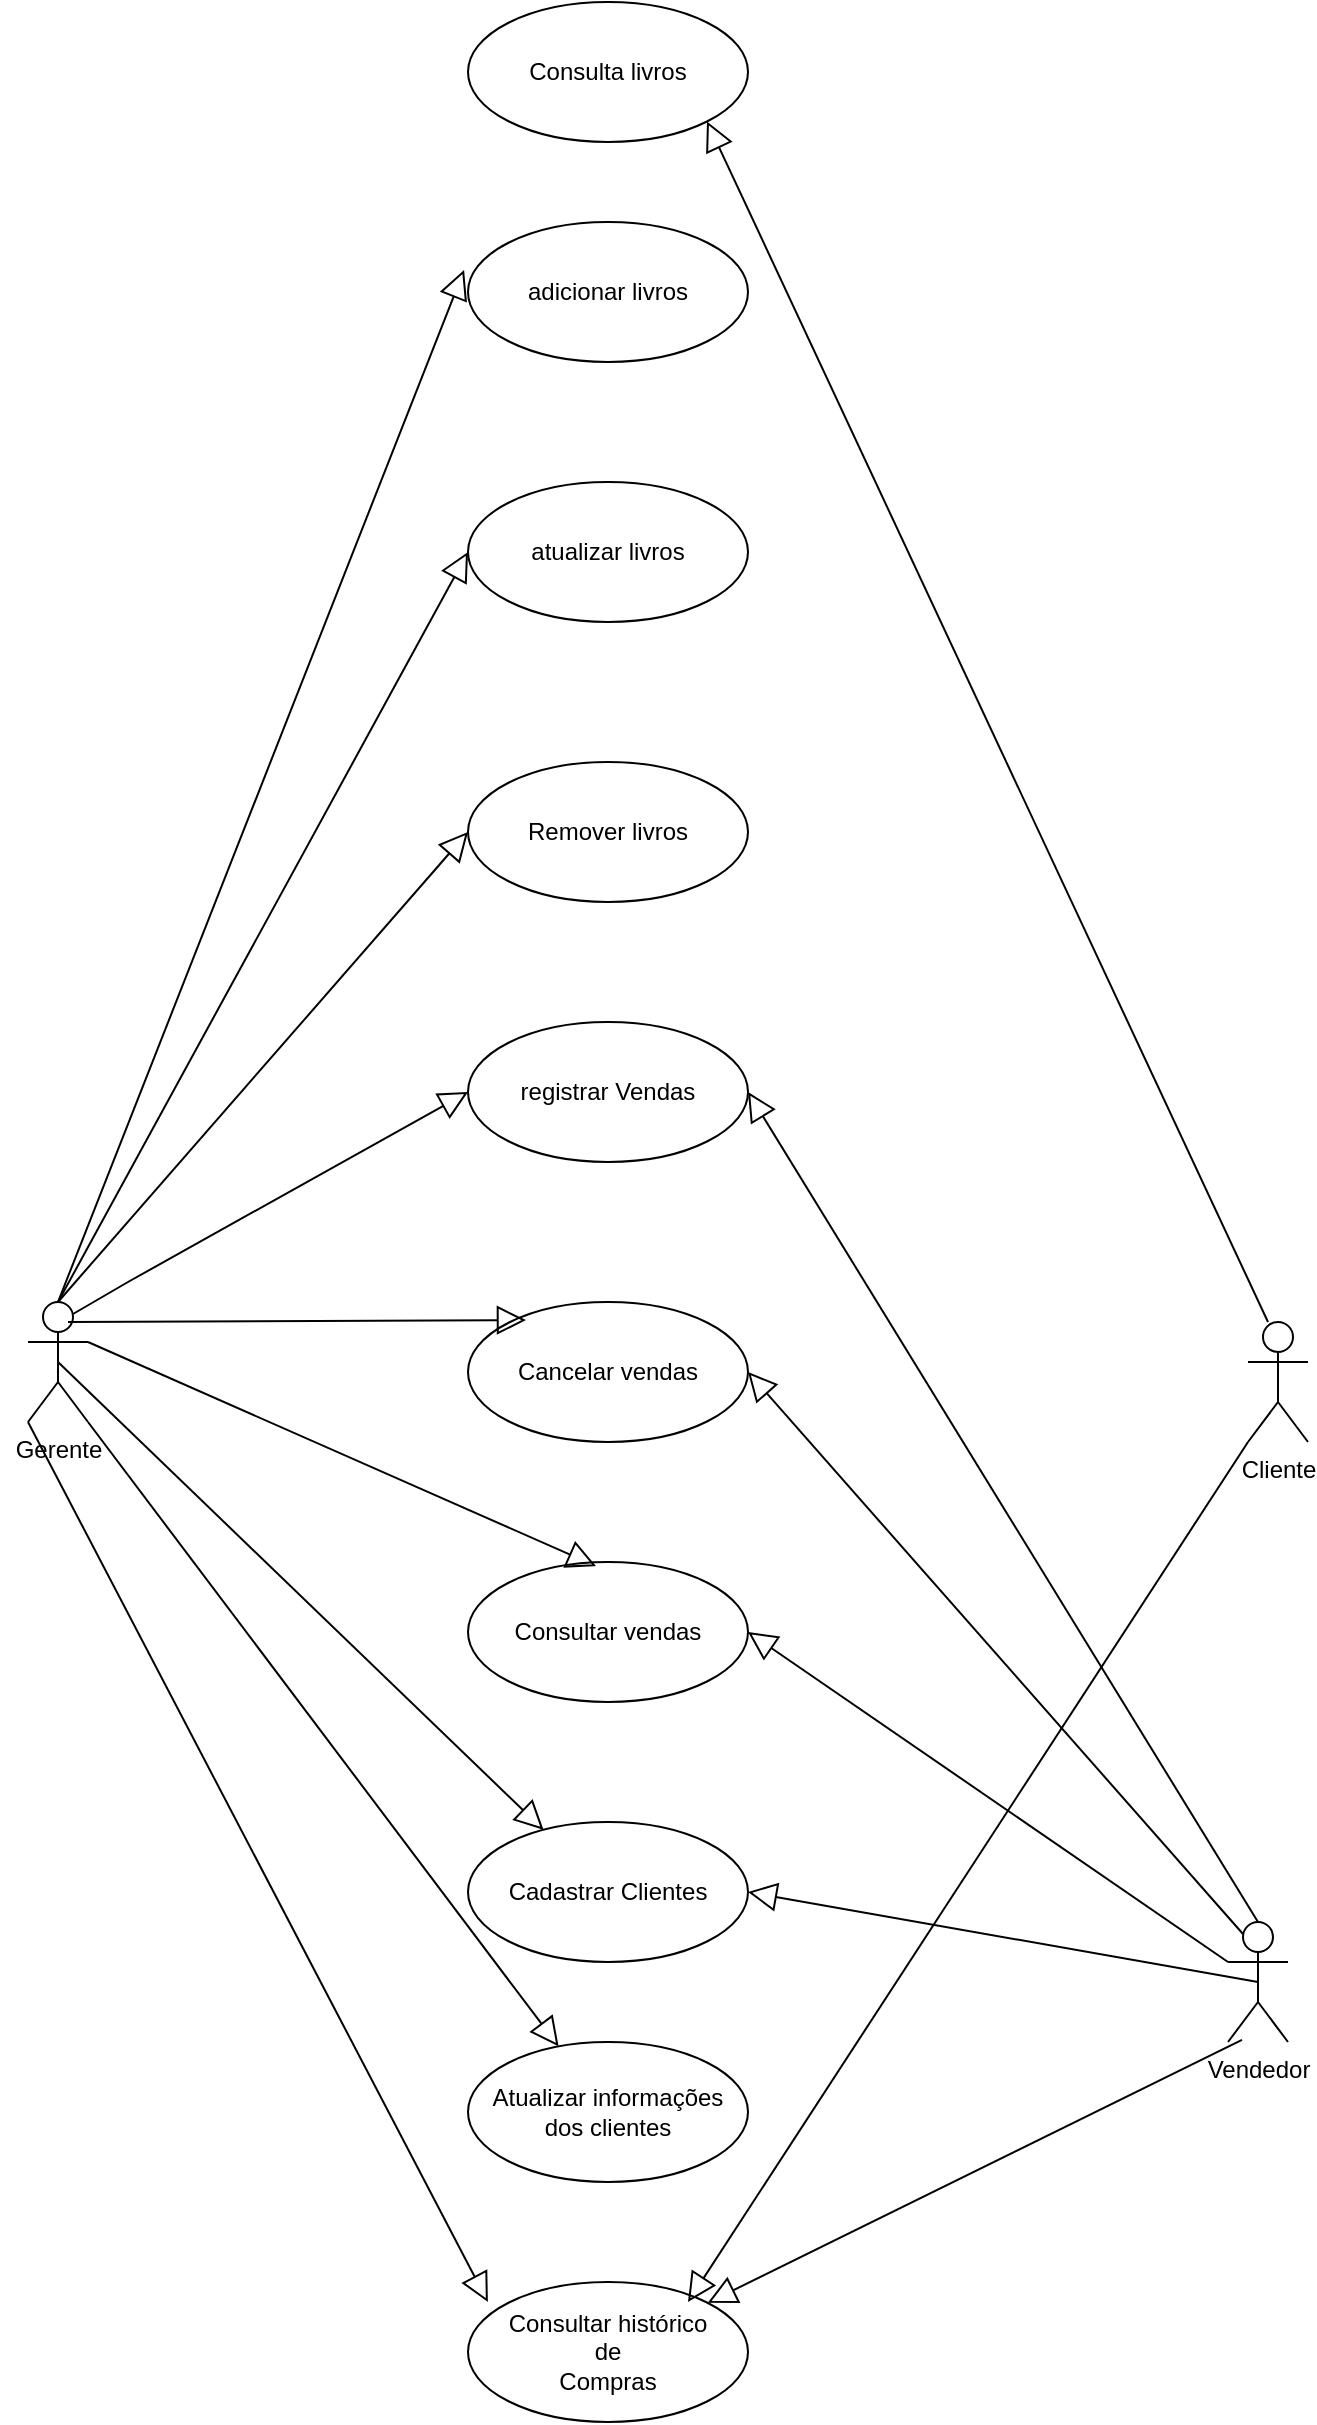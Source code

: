 <mxfile version="24.3.1" type="github">
  <diagram name="Página-1" id="kwLtOtwFoIAKwN4g_zOw">
    <mxGraphModel dx="1120" dy="1595" grid="1" gridSize="10" guides="1" tooltips="1" connect="1" arrows="1" fold="1" page="1" pageScale="1" pageWidth="827" pageHeight="1169" math="0" shadow="0">
      <root>
        <mxCell id="0" />
        <mxCell id="1" parent="0" />
        <mxCell id="CIaDpzLTPKFZsKQMV0aU-1" value="Gerente" style="shape=umlActor;html=1;verticalLabelPosition=bottom;verticalAlign=top;align=center;" vertex="1" parent="1">
          <mxGeometry x="100" y="590" width="30" height="60" as="geometry" />
        </mxCell>
        <mxCell id="CIaDpzLTPKFZsKQMV0aU-2" value="Cliente" style="shape=umlActor;html=1;verticalLabelPosition=bottom;verticalAlign=top;align=center;" vertex="1" parent="1">
          <mxGeometry x="710" y="600" width="30" height="60" as="geometry" />
        </mxCell>
        <mxCell id="CIaDpzLTPKFZsKQMV0aU-3" value="Vendedor" style="shape=umlActor;html=1;verticalLabelPosition=bottom;verticalAlign=top;align=center;" vertex="1" parent="1">
          <mxGeometry x="700" y="900" width="30" height="60" as="geometry" />
        </mxCell>
        <mxCell id="CIaDpzLTPKFZsKQMV0aU-5" value="adicionar livros" style="ellipse;whiteSpace=wrap;html=1;" vertex="1" parent="1">
          <mxGeometry x="320" y="50" width="140" height="70" as="geometry" />
        </mxCell>
        <mxCell id="CIaDpzLTPKFZsKQMV0aU-6" value="atualizar livros" style="ellipse;whiteSpace=wrap;html=1;" vertex="1" parent="1">
          <mxGeometry x="320" y="180" width="140" height="70" as="geometry" />
        </mxCell>
        <mxCell id="CIaDpzLTPKFZsKQMV0aU-7" value="Remover livros" style="ellipse;whiteSpace=wrap;html=1;" vertex="1" parent="1">
          <mxGeometry x="320" y="320" width="140" height="70" as="geometry" />
        </mxCell>
        <mxCell id="CIaDpzLTPKFZsKQMV0aU-10" value="registrar Vendas" style="ellipse;whiteSpace=wrap;html=1;" vertex="1" parent="1">
          <mxGeometry x="320" y="450" width="140" height="70" as="geometry" />
        </mxCell>
        <mxCell id="CIaDpzLTPKFZsKQMV0aU-11" value="Cancelar vendas" style="ellipse;whiteSpace=wrap;html=1;" vertex="1" parent="1">
          <mxGeometry x="320" y="590" width="140" height="70" as="geometry" />
        </mxCell>
        <mxCell id="CIaDpzLTPKFZsKQMV0aU-14" value="Consultar vendas" style="ellipse;whiteSpace=wrap;html=1;" vertex="1" parent="1">
          <mxGeometry x="320" y="720" width="140" height="70" as="geometry" />
        </mxCell>
        <mxCell id="CIaDpzLTPKFZsKQMV0aU-15" value="Cadastrar Clientes" style="ellipse;whiteSpace=wrap;html=1;" vertex="1" parent="1">
          <mxGeometry x="320" y="850" width="140" height="70" as="geometry" />
        </mxCell>
        <mxCell id="CIaDpzLTPKFZsKQMV0aU-16" value="Atualizar informações dos clientes" style="ellipse;whiteSpace=wrap;html=1;" vertex="1" parent="1">
          <mxGeometry x="320" y="960" width="140" height="70" as="geometry" />
        </mxCell>
        <mxCell id="CIaDpzLTPKFZsKQMV0aU-17" value="Consultar histórico&lt;div&gt;de&lt;/div&gt;&lt;div&gt;Compras&lt;/div&gt;" style="ellipse;whiteSpace=wrap;html=1;" vertex="1" parent="1">
          <mxGeometry x="320" y="1080" width="140" height="70" as="geometry" />
        </mxCell>
        <mxCell id="CIaDpzLTPKFZsKQMV0aU-23" value="" style="edgeStyle=none;html=1;endArrow=block;endFill=0;endSize=12;verticalAlign=bottom;rounded=0;entryX=0;entryY=0.5;entryDx=0;entryDy=0;exitX=0.5;exitY=0;exitDx=0;exitDy=0;exitPerimeter=0;" edge="1" parent="1" source="CIaDpzLTPKFZsKQMV0aU-1" target="CIaDpzLTPKFZsKQMV0aU-7">
          <mxGeometry width="160" relative="1" as="geometry">
            <mxPoint x="150" y="590" as="sourcePoint" />
            <mxPoint x="310" y="590" as="targetPoint" />
          </mxGeometry>
        </mxCell>
        <mxCell id="CIaDpzLTPKFZsKQMV0aU-24" value="" style="edgeStyle=none;html=1;endArrow=block;endFill=0;endSize=12;verticalAlign=bottom;rounded=0;entryX=0;entryY=0.5;entryDx=0;entryDy=0;exitX=0.75;exitY=0.1;exitDx=0;exitDy=0;exitPerimeter=0;" edge="1" parent="1" source="CIaDpzLTPKFZsKQMV0aU-1" target="CIaDpzLTPKFZsKQMV0aU-10">
          <mxGeometry width="160" relative="1" as="geometry">
            <mxPoint x="120" y="599" as="sourcePoint" />
            <mxPoint x="280" y="599" as="targetPoint" />
            <Array as="points">
              <mxPoint x="150" y="580" />
            </Array>
          </mxGeometry>
        </mxCell>
        <mxCell id="CIaDpzLTPKFZsKQMV0aU-26" value="" style="edgeStyle=none;html=1;endArrow=block;endFill=0;endSize=12;verticalAlign=bottom;rounded=0;entryX=0.207;entryY=0.129;entryDx=0;entryDy=0;entryPerimeter=0;" edge="1" parent="1" target="CIaDpzLTPKFZsKQMV0aU-11">
          <mxGeometry width="160" relative="1" as="geometry">
            <mxPoint x="120" y="600" as="sourcePoint" />
            <mxPoint x="280" y="600" as="targetPoint" />
          </mxGeometry>
        </mxCell>
        <mxCell id="CIaDpzLTPKFZsKQMV0aU-27" value="" style="edgeStyle=none;html=1;endArrow=block;endFill=0;endSize=12;verticalAlign=bottom;rounded=0;entryX=1;entryY=0.5;entryDx=0;entryDy=0;exitX=0.5;exitY=0;exitDx=0;exitDy=0;exitPerimeter=0;" edge="1" parent="1" source="CIaDpzLTPKFZsKQMV0aU-3" target="CIaDpzLTPKFZsKQMV0aU-10">
          <mxGeometry width="160" relative="1" as="geometry">
            <mxPoint x="540" y="830" as="sourcePoint" />
            <mxPoint x="700" y="830" as="targetPoint" />
          </mxGeometry>
        </mxCell>
        <mxCell id="CIaDpzLTPKFZsKQMV0aU-28" value="" style="edgeStyle=none;html=1;endArrow=block;endFill=0;endSize=12;verticalAlign=bottom;rounded=0;exitX=0.5;exitY=0;exitDx=0;exitDy=0;exitPerimeter=0;entryX=0;entryY=0.5;entryDx=0;entryDy=0;" edge="1" parent="1" source="CIaDpzLTPKFZsKQMV0aU-1" target="CIaDpzLTPKFZsKQMV0aU-6">
          <mxGeometry width="160" relative="1" as="geometry">
            <mxPoint x="110" y="580" as="sourcePoint" />
            <mxPoint x="140" y="400" as="targetPoint" />
          </mxGeometry>
        </mxCell>
        <mxCell id="CIaDpzLTPKFZsKQMV0aU-29" value="" style="edgeStyle=none;html=1;endArrow=block;endFill=0;endSize=12;verticalAlign=bottom;rounded=0;exitX=0.5;exitY=0;exitDx=0;exitDy=0;exitPerimeter=0;entryX=-0.014;entryY=0.343;entryDx=0;entryDy=0;entryPerimeter=0;" edge="1" parent="1" source="CIaDpzLTPKFZsKQMV0aU-1" target="CIaDpzLTPKFZsKQMV0aU-5">
          <mxGeometry width="160" relative="1" as="geometry">
            <mxPoint x="60" y="360" as="sourcePoint" />
            <mxPoint x="220" y="360" as="targetPoint" />
          </mxGeometry>
        </mxCell>
        <mxCell id="CIaDpzLTPKFZsKQMV0aU-30" value="" style="edgeStyle=none;html=1;endArrow=block;endFill=0;endSize=12;verticalAlign=bottom;rounded=0;entryX=1;entryY=0.5;entryDx=0;entryDy=0;exitX=0.25;exitY=0.1;exitDx=0;exitDy=0;exitPerimeter=0;" edge="1" parent="1" source="CIaDpzLTPKFZsKQMV0aU-3" target="CIaDpzLTPKFZsKQMV0aU-11">
          <mxGeometry width="160" relative="1" as="geometry">
            <mxPoint x="450" y="700" as="sourcePoint" />
            <mxPoint x="610" y="700" as="targetPoint" />
          </mxGeometry>
        </mxCell>
        <mxCell id="CIaDpzLTPKFZsKQMV0aU-31" value="" style="edgeStyle=none;html=1;endArrow=block;endFill=0;endSize=12;verticalAlign=bottom;rounded=0;entryX=1;entryY=0.5;entryDx=0;entryDy=0;exitX=0;exitY=0.333;exitDx=0;exitDy=0;exitPerimeter=0;" edge="1" parent="1" source="CIaDpzLTPKFZsKQMV0aU-3" target="CIaDpzLTPKFZsKQMV0aU-14">
          <mxGeometry width="160" relative="1" as="geometry">
            <mxPoint x="450" y="870" as="sourcePoint" />
            <mxPoint x="610" y="870" as="targetPoint" />
          </mxGeometry>
        </mxCell>
        <mxCell id="CIaDpzLTPKFZsKQMV0aU-32" value="" style="edgeStyle=none;html=1;endArrow=block;endFill=0;endSize=12;verticalAlign=bottom;rounded=0;entryX=1;entryY=0.5;entryDx=0;entryDy=0;exitX=0.5;exitY=0.5;exitDx=0;exitDy=0;exitPerimeter=0;" edge="1" parent="1" source="CIaDpzLTPKFZsKQMV0aU-3" target="CIaDpzLTPKFZsKQMV0aU-15">
          <mxGeometry width="160" relative="1" as="geometry">
            <mxPoint x="570" y="980" as="sourcePoint" />
            <mxPoint x="730" y="980" as="targetPoint" />
          </mxGeometry>
        </mxCell>
        <mxCell id="CIaDpzLTPKFZsKQMV0aU-33" value="" style="edgeStyle=none;html=1;endArrow=block;endFill=0;endSize=12;verticalAlign=bottom;rounded=0;exitX=0.233;exitY=0.983;exitDx=0;exitDy=0;exitPerimeter=0;" edge="1" parent="1" source="CIaDpzLTPKFZsKQMV0aU-3" target="CIaDpzLTPKFZsKQMV0aU-17">
          <mxGeometry width="160" relative="1" as="geometry">
            <mxPoint x="540" y="1040" as="sourcePoint" />
            <mxPoint x="700" y="1040" as="targetPoint" />
          </mxGeometry>
        </mxCell>
        <mxCell id="CIaDpzLTPKFZsKQMV0aU-34" value="Consulta livros" style="ellipse;whiteSpace=wrap;html=1;" vertex="1" parent="1">
          <mxGeometry x="320" y="-60" width="140" height="70" as="geometry" />
        </mxCell>
        <mxCell id="CIaDpzLTPKFZsKQMV0aU-35" value="" style="edgeStyle=none;html=1;endArrow=block;endFill=0;endSize=12;verticalAlign=bottom;rounded=0;entryX=1;entryY=1;entryDx=0;entryDy=0;" edge="1" parent="1" target="CIaDpzLTPKFZsKQMV0aU-34">
          <mxGeometry width="160" relative="1" as="geometry">
            <mxPoint x="720" y="600" as="sourcePoint" />
            <mxPoint x="880" y="600" as="targetPoint" />
          </mxGeometry>
        </mxCell>
        <mxCell id="CIaDpzLTPKFZsKQMV0aU-36" value="" style="edgeStyle=none;html=1;endArrow=block;endFill=0;endSize=12;verticalAlign=bottom;rounded=0;exitX=0;exitY=1;exitDx=0;exitDy=0;exitPerimeter=0;" edge="1" parent="1" source="CIaDpzLTPKFZsKQMV0aU-2">
          <mxGeometry width="160" relative="1" as="geometry">
            <mxPoint x="650" y="710" as="sourcePoint" />
            <mxPoint x="430" y="1090" as="targetPoint" />
          </mxGeometry>
        </mxCell>
        <mxCell id="CIaDpzLTPKFZsKQMV0aU-37" value="" style="edgeStyle=none;html=1;endArrow=block;endFill=0;endSize=12;verticalAlign=bottom;rounded=0;entryX=0.457;entryY=0.029;entryDx=0;entryDy=0;entryPerimeter=0;" edge="1" parent="1" target="CIaDpzLTPKFZsKQMV0aU-14">
          <mxGeometry width="160" relative="1" as="geometry">
            <mxPoint x="130" y="610" as="sourcePoint" />
            <mxPoint x="340" y="690" as="targetPoint" />
          </mxGeometry>
        </mxCell>
        <mxCell id="CIaDpzLTPKFZsKQMV0aU-38" value="" style="edgeStyle=none;html=1;endArrow=block;endFill=0;endSize=12;verticalAlign=bottom;rounded=0;exitX=0.5;exitY=0.5;exitDx=0;exitDy=0;exitPerimeter=0;" edge="1" parent="1" source="CIaDpzLTPKFZsKQMV0aU-1" target="CIaDpzLTPKFZsKQMV0aU-15">
          <mxGeometry width="160" relative="1" as="geometry">
            <mxPoint x="150" y="710" as="sourcePoint" />
            <mxPoint x="310" y="710" as="targetPoint" />
          </mxGeometry>
        </mxCell>
        <mxCell id="CIaDpzLTPKFZsKQMV0aU-39" value="" style="edgeStyle=none;html=1;endArrow=block;endFill=0;endSize=12;verticalAlign=bottom;rounded=0;exitX=1;exitY=1;exitDx=0;exitDy=0;exitPerimeter=0;" edge="1" parent="1" source="CIaDpzLTPKFZsKQMV0aU-1" target="CIaDpzLTPKFZsKQMV0aU-16">
          <mxGeometry width="160" relative="1" as="geometry">
            <mxPoint x="120" y="730" as="sourcePoint" />
            <mxPoint x="280" y="730" as="targetPoint" />
          </mxGeometry>
        </mxCell>
        <mxCell id="CIaDpzLTPKFZsKQMV0aU-40" value="" style="edgeStyle=none;html=1;endArrow=block;endFill=0;endSize=12;verticalAlign=bottom;rounded=0;exitX=0;exitY=1;exitDx=0;exitDy=0;exitPerimeter=0;entryX=0.071;entryY=0.143;entryDx=0;entryDy=0;entryPerimeter=0;" edge="1" parent="1" source="CIaDpzLTPKFZsKQMV0aU-1" target="CIaDpzLTPKFZsKQMV0aU-17">
          <mxGeometry width="160" relative="1" as="geometry">
            <mxPoint x="70" y="720" as="sourcePoint" />
            <mxPoint x="230" y="720" as="targetPoint" />
          </mxGeometry>
        </mxCell>
      </root>
    </mxGraphModel>
  </diagram>
</mxfile>
